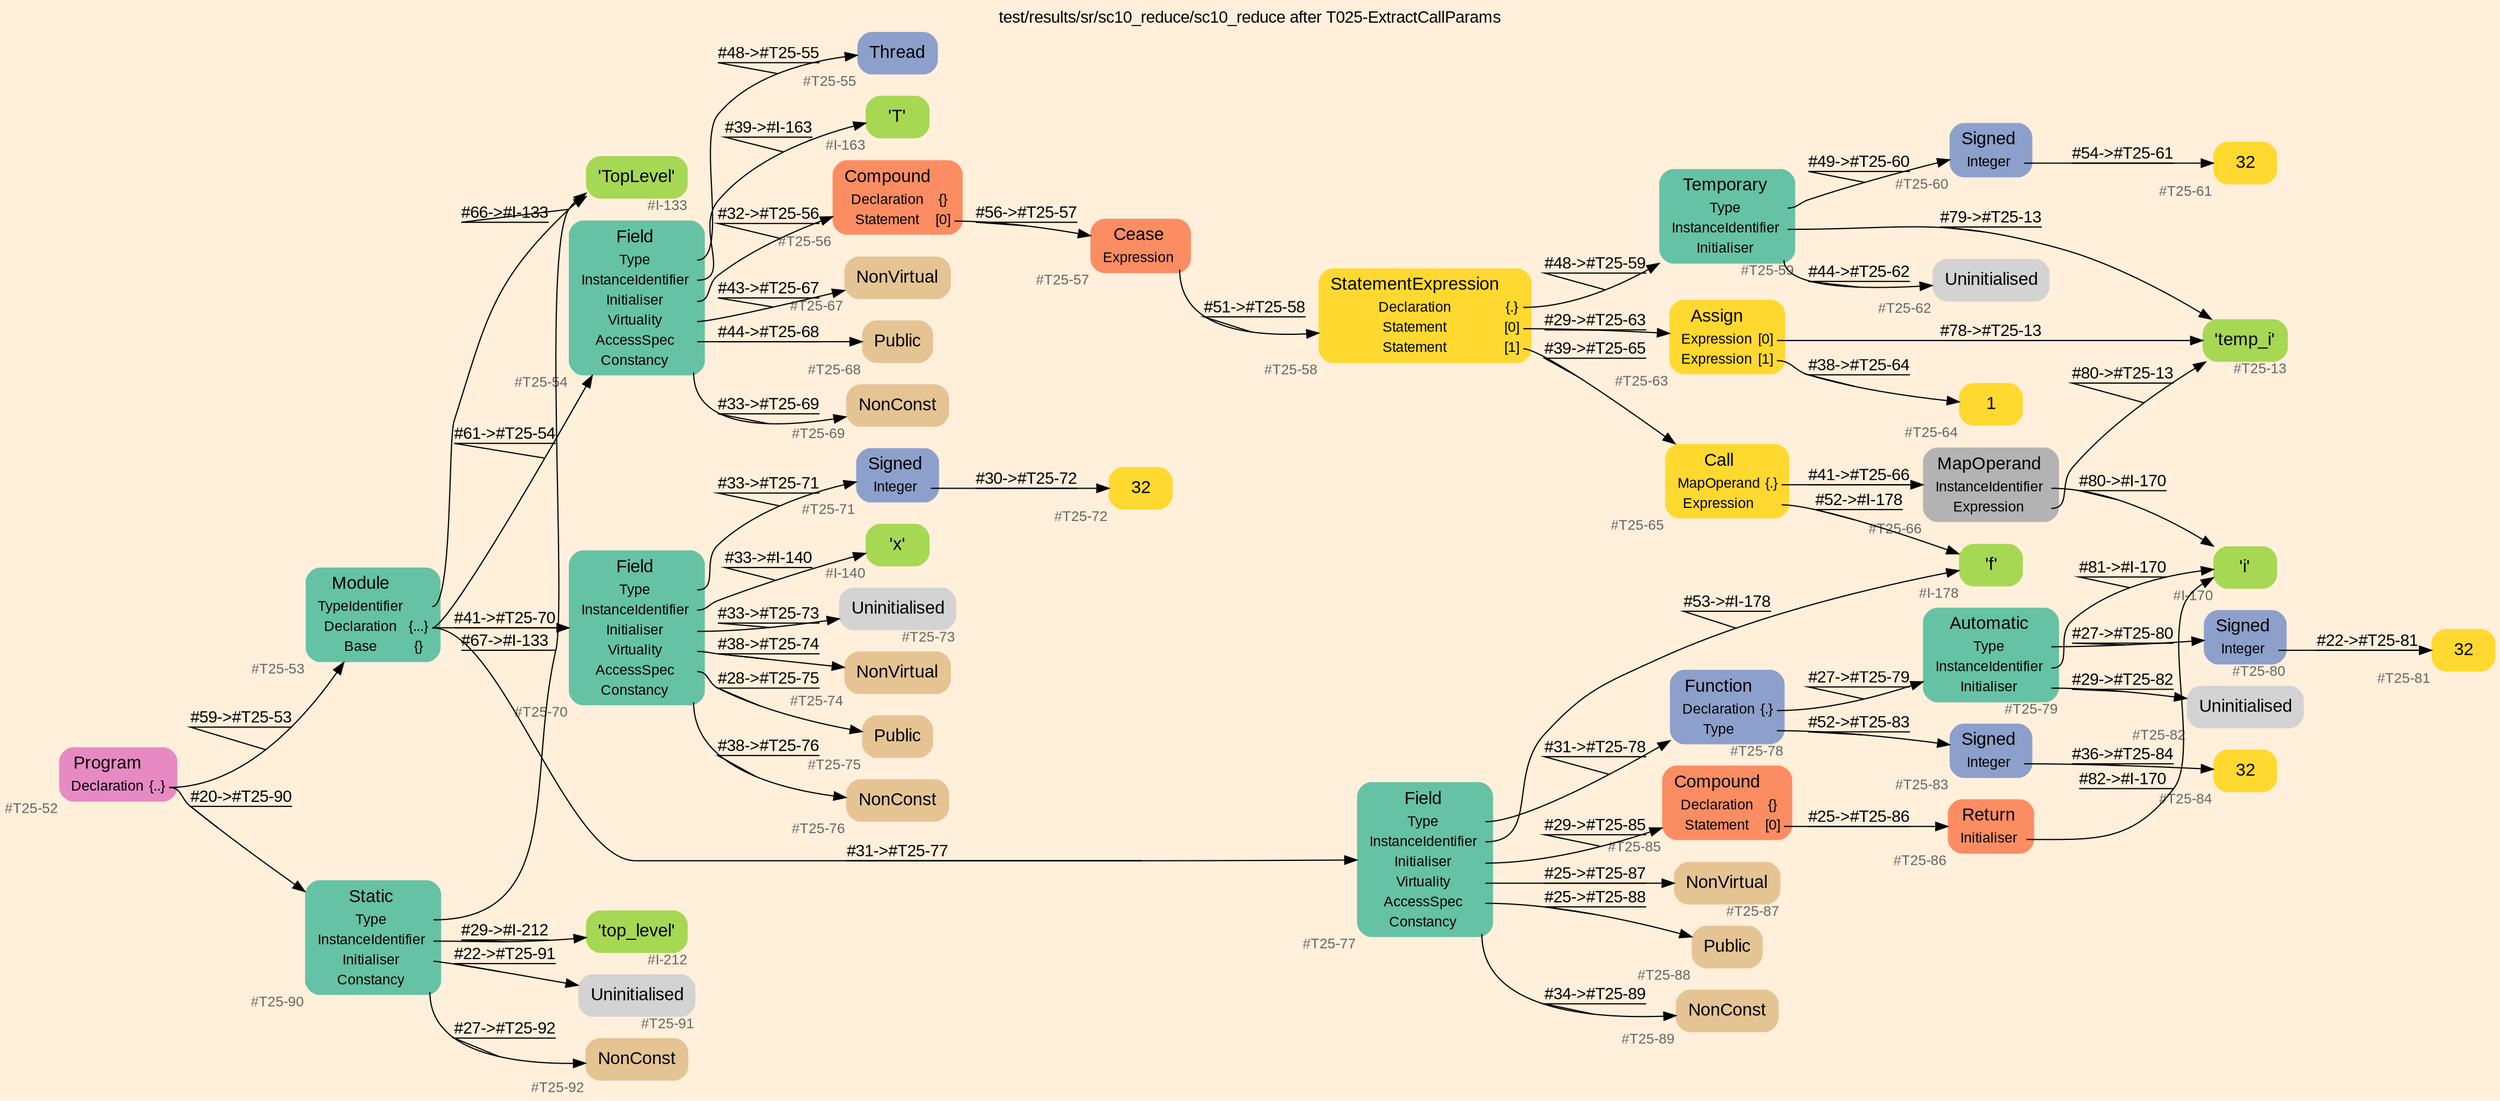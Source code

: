 digraph "test/results/sr/sc10_reduce/sc10_reduce after T025-ExtractCallParams" {
label = "test/results/sr/sc10_reduce/sc10_reduce after T025-ExtractCallParams"
labelloc = t
graph [
    rankdir = "LR"
    ranksep = 0.3
    bgcolor = antiquewhite1
    color = black
    fontcolor = black
    fontname = "Arial"
];
node [
    fontname = "Arial"
];
edge [
    fontname = "Arial"
];

// -------------------- node figure --------------------
// -------- block #T25-52 ----------
"#T25-52" [
    fillcolor = "/set28/4"
    xlabel = "#T25-52"
    fontsize = "12"
    fontcolor = grey40
    shape = "plaintext"
    label = <<TABLE BORDER="0" CELLBORDER="0" CELLSPACING="0">
     <TR><TD><FONT COLOR="black" POINT-SIZE="15">Program</FONT></TD></TR>
     <TR><TD><FONT COLOR="black" POINT-SIZE="12">Declaration</FONT></TD><TD PORT="port0"><FONT COLOR="black" POINT-SIZE="12">{..}</FONT></TD></TR>
    </TABLE>>
    style = "rounded,filled"
];

// -------- block #T25-53 ----------
"#T25-53" [
    fillcolor = "/set28/1"
    xlabel = "#T25-53"
    fontsize = "12"
    fontcolor = grey40
    shape = "plaintext"
    label = <<TABLE BORDER="0" CELLBORDER="0" CELLSPACING="0">
     <TR><TD><FONT COLOR="black" POINT-SIZE="15">Module</FONT></TD></TR>
     <TR><TD><FONT COLOR="black" POINT-SIZE="12">TypeIdentifier</FONT></TD><TD PORT="port0"></TD></TR>
     <TR><TD><FONT COLOR="black" POINT-SIZE="12">Declaration</FONT></TD><TD PORT="port1"><FONT COLOR="black" POINT-SIZE="12">{...}</FONT></TD></TR>
     <TR><TD><FONT COLOR="black" POINT-SIZE="12">Base</FONT></TD><TD PORT="port2"><FONT COLOR="black" POINT-SIZE="12">{}</FONT></TD></TR>
    </TABLE>>
    style = "rounded,filled"
];

// -------- block #I-133 ----------
"#I-133" [
    fillcolor = "/set28/5"
    xlabel = "#I-133"
    fontsize = "12"
    fontcolor = grey40
    shape = "plaintext"
    label = <<TABLE BORDER="0" CELLBORDER="0" CELLSPACING="0">
     <TR><TD><FONT COLOR="black" POINT-SIZE="15">'TopLevel'</FONT></TD></TR>
    </TABLE>>
    style = "rounded,filled"
];

// -------- block #T25-54 ----------
"#T25-54" [
    fillcolor = "/set28/1"
    xlabel = "#T25-54"
    fontsize = "12"
    fontcolor = grey40
    shape = "plaintext"
    label = <<TABLE BORDER="0" CELLBORDER="0" CELLSPACING="0">
     <TR><TD><FONT COLOR="black" POINT-SIZE="15">Field</FONT></TD></TR>
     <TR><TD><FONT COLOR="black" POINT-SIZE="12">Type</FONT></TD><TD PORT="port0"></TD></TR>
     <TR><TD><FONT COLOR="black" POINT-SIZE="12">InstanceIdentifier</FONT></TD><TD PORT="port1"></TD></TR>
     <TR><TD><FONT COLOR="black" POINT-SIZE="12">Initialiser</FONT></TD><TD PORT="port2"></TD></TR>
     <TR><TD><FONT COLOR="black" POINT-SIZE="12">Virtuality</FONT></TD><TD PORT="port3"></TD></TR>
     <TR><TD><FONT COLOR="black" POINT-SIZE="12">AccessSpec</FONT></TD><TD PORT="port4"></TD></TR>
     <TR><TD><FONT COLOR="black" POINT-SIZE="12">Constancy</FONT></TD><TD PORT="port5"></TD></TR>
    </TABLE>>
    style = "rounded,filled"
];

// -------- block #T25-55 ----------
"#T25-55" [
    fillcolor = "/set28/3"
    xlabel = "#T25-55"
    fontsize = "12"
    fontcolor = grey40
    shape = "plaintext"
    label = <<TABLE BORDER="0" CELLBORDER="0" CELLSPACING="0">
     <TR><TD><FONT COLOR="black" POINT-SIZE="15">Thread</FONT></TD></TR>
    </TABLE>>
    style = "rounded,filled"
];

// -------- block #I-163 ----------
"#I-163" [
    fillcolor = "/set28/5"
    xlabel = "#I-163"
    fontsize = "12"
    fontcolor = grey40
    shape = "plaintext"
    label = <<TABLE BORDER="0" CELLBORDER="0" CELLSPACING="0">
     <TR><TD><FONT COLOR="black" POINT-SIZE="15">'T'</FONT></TD></TR>
    </TABLE>>
    style = "rounded,filled"
];

// -------- block #T25-56 ----------
"#T25-56" [
    fillcolor = "/set28/2"
    xlabel = "#T25-56"
    fontsize = "12"
    fontcolor = grey40
    shape = "plaintext"
    label = <<TABLE BORDER="0" CELLBORDER="0" CELLSPACING="0">
     <TR><TD><FONT COLOR="black" POINT-SIZE="15">Compound</FONT></TD></TR>
     <TR><TD><FONT COLOR="black" POINT-SIZE="12">Declaration</FONT></TD><TD PORT="port0"><FONT COLOR="black" POINT-SIZE="12">{}</FONT></TD></TR>
     <TR><TD><FONT COLOR="black" POINT-SIZE="12">Statement</FONT></TD><TD PORT="port1"><FONT COLOR="black" POINT-SIZE="12">[0]</FONT></TD></TR>
    </TABLE>>
    style = "rounded,filled"
];

// -------- block #T25-57 ----------
"#T25-57" [
    fillcolor = "/set28/2"
    xlabel = "#T25-57"
    fontsize = "12"
    fontcolor = grey40
    shape = "plaintext"
    label = <<TABLE BORDER="0" CELLBORDER="0" CELLSPACING="0">
     <TR><TD><FONT COLOR="black" POINT-SIZE="15">Cease</FONT></TD></TR>
     <TR><TD><FONT COLOR="black" POINT-SIZE="12">Expression</FONT></TD><TD PORT="port0"></TD></TR>
    </TABLE>>
    style = "rounded,filled"
];

// -------- block #T25-58 ----------
"#T25-58" [
    fillcolor = "/set28/6"
    xlabel = "#T25-58"
    fontsize = "12"
    fontcolor = grey40
    shape = "plaintext"
    label = <<TABLE BORDER="0" CELLBORDER="0" CELLSPACING="0">
     <TR><TD><FONT COLOR="black" POINT-SIZE="15">StatementExpression</FONT></TD></TR>
     <TR><TD><FONT COLOR="black" POINT-SIZE="12">Declaration</FONT></TD><TD PORT="port0"><FONT COLOR="black" POINT-SIZE="12">{.}</FONT></TD></TR>
     <TR><TD><FONT COLOR="black" POINT-SIZE="12">Statement</FONT></TD><TD PORT="port1"><FONT COLOR="black" POINT-SIZE="12">[0]</FONT></TD></TR>
     <TR><TD><FONT COLOR="black" POINT-SIZE="12">Statement</FONT></TD><TD PORT="port2"><FONT COLOR="black" POINT-SIZE="12">[1]</FONT></TD></TR>
    </TABLE>>
    style = "rounded,filled"
];

// -------- block #T25-59 ----------
"#T25-59" [
    fillcolor = "/set28/1"
    xlabel = "#T25-59"
    fontsize = "12"
    fontcolor = grey40
    shape = "plaintext"
    label = <<TABLE BORDER="0" CELLBORDER="0" CELLSPACING="0">
     <TR><TD><FONT COLOR="black" POINT-SIZE="15">Temporary</FONT></TD></TR>
     <TR><TD><FONT COLOR="black" POINT-SIZE="12">Type</FONT></TD><TD PORT="port0"></TD></TR>
     <TR><TD><FONT COLOR="black" POINT-SIZE="12">InstanceIdentifier</FONT></TD><TD PORT="port1"></TD></TR>
     <TR><TD><FONT COLOR="black" POINT-SIZE="12">Initialiser</FONT></TD><TD PORT="port2"></TD></TR>
    </TABLE>>
    style = "rounded,filled"
];

// -------- block #T25-60 ----------
"#T25-60" [
    fillcolor = "/set28/3"
    xlabel = "#T25-60"
    fontsize = "12"
    fontcolor = grey40
    shape = "plaintext"
    label = <<TABLE BORDER="0" CELLBORDER="0" CELLSPACING="0">
     <TR><TD><FONT COLOR="black" POINT-SIZE="15">Signed</FONT></TD></TR>
     <TR><TD><FONT COLOR="black" POINT-SIZE="12">Integer</FONT></TD><TD PORT="port0"></TD></TR>
    </TABLE>>
    style = "rounded,filled"
];

// -------- block #T25-61 ----------
"#T25-61" [
    fillcolor = "/set28/6"
    xlabel = "#T25-61"
    fontsize = "12"
    fontcolor = grey40
    shape = "plaintext"
    label = <<TABLE BORDER="0" CELLBORDER="0" CELLSPACING="0">
     <TR><TD><FONT COLOR="black" POINT-SIZE="15">32</FONT></TD></TR>
    </TABLE>>
    style = "rounded,filled"
];

// -------- block #T25-13 ----------
"#T25-13" [
    fillcolor = "/set28/5"
    xlabel = "#T25-13"
    fontsize = "12"
    fontcolor = grey40
    shape = "plaintext"
    label = <<TABLE BORDER="0" CELLBORDER="0" CELLSPACING="0">
     <TR><TD><FONT COLOR="black" POINT-SIZE="15">'temp_i'</FONT></TD></TR>
    </TABLE>>
    style = "rounded,filled"
];

// -------- block #T25-62 ----------
"#T25-62" [
    xlabel = "#T25-62"
    fontsize = "12"
    fontcolor = grey40
    shape = "plaintext"
    label = <<TABLE BORDER="0" CELLBORDER="0" CELLSPACING="0">
     <TR><TD><FONT COLOR="black" POINT-SIZE="15">Uninitialised</FONT></TD></TR>
    </TABLE>>
    style = "rounded,filled"
];

// -------- block #T25-63 ----------
"#T25-63" [
    fillcolor = "/set28/6"
    xlabel = "#T25-63"
    fontsize = "12"
    fontcolor = grey40
    shape = "plaintext"
    label = <<TABLE BORDER="0" CELLBORDER="0" CELLSPACING="0">
     <TR><TD><FONT COLOR="black" POINT-SIZE="15">Assign</FONT></TD></TR>
     <TR><TD><FONT COLOR="black" POINT-SIZE="12">Expression</FONT></TD><TD PORT="port0"><FONT COLOR="black" POINT-SIZE="12">[0]</FONT></TD></TR>
     <TR><TD><FONT COLOR="black" POINT-SIZE="12">Expression</FONT></TD><TD PORT="port1"><FONT COLOR="black" POINT-SIZE="12">[1]</FONT></TD></TR>
    </TABLE>>
    style = "rounded,filled"
];

// -------- block #T25-64 ----------
"#T25-64" [
    fillcolor = "/set28/6"
    xlabel = "#T25-64"
    fontsize = "12"
    fontcolor = grey40
    shape = "plaintext"
    label = <<TABLE BORDER="0" CELLBORDER="0" CELLSPACING="0">
     <TR><TD><FONT COLOR="black" POINT-SIZE="15">1</FONT></TD></TR>
    </TABLE>>
    style = "rounded,filled"
];

// -------- block #T25-65 ----------
"#T25-65" [
    fillcolor = "/set28/6"
    xlabel = "#T25-65"
    fontsize = "12"
    fontcolor = grey40
    shape = "plaintext"
    label = <<TABLE BORDER="0" CELLBORDER="0" CELLSPACING="0">
     <TR><TD><FONT COLOR="black" POINT-SIZE="15">Call</FONT></TD></TR>
     <TR><TD><FONT COLOR="black" POINT-SIZE="12">MapOperand</FONT></TD><TD PORT="port0"><FONT COLOR="black" POINT-SIZE="12">{.}</FONT></TD></TR>
     <TR><TD><FONT COLOR="black" POINT-SIZE="12">Expression</FONT></TD><TD PORT="port1"></TD></TR>
    </TABLE>>
    style = "rounded,filled"
];

// -------- block #T25-66 ----------
"#T25-66" [
    fillcolor = "/set28/8"
    xlabel = "#T25-66"
    fontsize = "12"
    fontcolor = grey40
    shape = "plaintext"
    label = <<TABLE BORDER="0" CELLBORDER="0" CELLSPACING="0">
     <TR><TD><FONT COLOR="black" POINT-SIZE="15">MapOperand</FONT></TD></TR>
     <TR><TD><FONT COLOR="black" POINT-SIZE="12">InstanceIdentifier</FONT></TD><TD PORT="port0"></TD></TR>
     <TR><TD><FONT COLOR="black" POINT-SIZE="12">Expression</FONT></TD><TD PORT="port1"></TD></TR>
    </TABLE>>
    style = "rounded,filled"
];

// -------- block #I-170 ----------
"#I-170" [
    fillcolor = "/set28/5"
    xlabel = "#I-170"
    fontsize = "12"
    fontcolor = grey40
    shape = "plaintext"
    label = <<TABLE BORDER="0" CELLBORDER="0" CELLSPACING="0">
     <TR><TD><FONT COLOR="black" POINT-SIZE="15">'i'</FONT></TD></TR>
    </TABLE>>
    style = "rounded,filled"
];

// -------- block #I-178 ----------
"#I-178" [
    fillcolor = "/set28/5"
    xlabel = "#I-178"
    fontsize = "12"
    fontcolor = grey40
    shape = "plaintext"
    label = <<TABLE BORDER="0" CELLBORDER="0" CELLSPACING="0">
     <TR><TD><FONT COLOR="black" POINT-SIZE="15">'f'</FONT></TD></TR>
    </TABLE>>
    style = "rounded,filled"
];

// -------- block #T25-67 ----------
"#T25-67" [
    fillcolor = "/set28/7"
    xlabel = "#T25-67"
    fontsize = "12"
    fontcolor = grey40
    shape = "plaintext"
    label = <<TABLE BORDER="0" CELLBORDER="0" CELLSPACING="0">
     <TR><TD><FONT COLOR="black" POINT-SIZE="15">NonVirtual</FONT></TD></TR>
    </TABLE>>
    style = "rounded,filled"
];

// -------- block #T25-68 ----------
"#T25-68" [
    fillcolor = "/set28/7"
    xlabel = "#T25-68"
    fontsize = "12"
    fontcolor = grey40
    shape = "plaintext"
    label = <<TABLE BORDER="0" CELLBORDER="0" CELLSPACING="0">
     <TR><TD><FONT COLOR="black" POINT-SIZE="15">Public</FONT></TD></TR>
    </TABLE>>
    style = "rounded,filled"
];

// -------- block #T25-69 ----------
"#T25-69" [
    fillcolor = "/set28/7"
    xlabel = "#T25-69"
    fontsize = "12"
    fontcolor = grey40
    shape = "plaintext"
    label = <<TABLE BORDER="0" CELLBORDER="0" CELLSPACING="0">
     <TR><TD><FONT COLOR="black" POINT-SIZE="15">NonConst</FONT></TD></TR>
    </TABLE>>
    style = "rounded,filled"
];

// -------- block #T25-70 ----------
"#T25-70" [
    fillcolor = "/set28/1"
    xlabel = "#T25-70"
    fontsize = "12"
    fontcolor = grey40
    shape = "plaintext"
    label = <<TABLE BORDER="0" CELLBORDER="0" CELLSPACING="0">
     <TR><TD><FONT COLOR="black" POINT-SIZE="15">Field</FONT></TD></TR>
     <TR><TD><FONT COLOR="black" POINT-SIZE="12">Type</FONT></TD><TD PORT="port0"></TD></TR>
     <TR><TD><FONT COLOR="black" POINT-SIZE="12">InstanceIdentifier</FONT></TD><TD PORT="port1"></TD></TR>
     <TR><TD><FONT COLOR="black" POINT-SIZE="12">Initialiser</FONT></TD><TD PORT="port2"></TD></TR>
     <TR><TD><FONT COLOR="black" POINT-SIZE="12">Virtuality</FONT></TD><TD PORT="port3"></TD></TR>
     <TR><TD><FONT COLOR="black" POINT-SIZE="12">AccessSpec</FONT></TD><TD PORT="port4"></TD></TR>
     <TR><TD><FONT COLOR="black" POINT-SIZE="12">Constancy</FONT></TD><TD PORT="port5"></TD></TR>
    </TABLE>>
    style = "rounded,filled"
];

// -------- block #T25-71 ----------
"#T25-71" [
    fillcolor = "/set28/3"
    xlabel = "#T25-71"
    fontsize = "12"
    fontcolor = grey40
    shape = "plaintext"
    label = <<TABLE BORDER="0" CELLBORDER="0" CELLSPACING="0">
     <TR><TD><FONT COLOR="black" POINT-SIZE="15">Signed</FONT></TD></TR>
     <TR><TD><FONT COLOR="black" POINT-SIZE="12">Integer</FONT></TD><TD PORT="port0"></TD></TR>
    </TABLE>>
    style = "rounded,filled"
];

// -------- block #T25-72 ----------
"#T25-72" [
    fillcolor = "/set28/6"
    xlabel = "#T25-72"
    fontsize = "12"
    fontcolor = grey40
    shape = "plaintext"
    label = <<TABLE BORDER="0" CELLBORDER="0" CELLSPACING="0">
     <TR><TD><FONT COLOR="black" POINT-SIZE="15">32</FONT></TD></TR>
    </TABLE>>
    style = "rounded,filled"
];

// -------- block #I-140 ----------
"#I-140" [
    fillcolor = "/set28/5"
    xlabel = "#I-140"
    fontsize = "12"
    fontcolor = grey40
    shape = "plaintext"
    label = <<TABLE BORDER="0" CELLBORDER="0" CELLSPACING="0">
     <TR><TD><FONT COLOR="black" POINT-SIZE="15">'x'</FONT></TD></TR>
    </TABLE>>
    style = "rounded,filled"
];

// -------- block #T25-73 ----------
"#T25-73" [
    xlabel = "#T25-73"
    fontsize = "12"
    fontcolor = grey40
    shape = "plaintext"
    label = <<TABLE BORDER="0" CELLBORDER="0" CELLSPACING="0">
     <TR><TD><FONT COLOR="black" POINT-SIZE="15">Uninitialised</FONT></TD></TR>
    </TABLE>>
    style = "rounded,filled"
];

// -------- block #T25-74 ----------
"#T25-74" [
    fillcolor = "/set28/7"
    xlabel = "#T25-74"
    fontsize = "12"
    fontcolor = grey40
    shape = "plaintext"
    label = <<TABLE BORDER="0" CELLBORDER="0" CELLSPACING="0">
     <TR><TD><FONT COLOR="black" POINT-SIZE="15">NonVirtual</FONT></TD></TR>
    </TABLE>>
    style = "rounded,filled"
];

// -------- block #T25-75 ----------
"#T25-75" [
    fillcolor = "/set28/7"
    xlabel = "#T25-75"
    fontsize = "12"
    fontcolor = grey40
    shape = "plaintext"
    label = <<TABLE BORDER="0" CELLBORDER="0" CELLSPACING="0">
     <TR><TD><FONT COLOR="black" POINT-SIZE="15">Public</FONT></TD></TR>
    </TABLE>>
    style = "rounded,filled"
];

// -------- block #T25-76 ----------
"#T25-76" [
    fillcolor = "/set28/7"
    xlabel = "#T25-76"
    fontsize = "12"
    fontcolor = grey40
    shape = "plaintext"
    label = <<TABLE BORDER="0" CELLBORDER="0" CELLSPACING="0">
     <TR><TD><FONT COLOR="black" POINT-SIZE="15">NonConst</FONT></TD></TR>
    </TABLE>>
    style = "rounded,filled"
];

// -------- block #T25-77 ----------
"#T25-77" [
    fillcolor = "/set28/1"
    xlabel = "#T25-77"
    fontsize = "12"
    fontcolor = grey40
    shape = "plaintext"
    label = <<TABLE BORDER="0" CELLBORDER="0" CELLSPACING="0">
     <TR><TD><FONT COLOR="black" POINT-SIZE="15">Field</FONT></TD></TR>
     <TR><TD><FONT COLOR="black" POINT-SIZE="12">Type</FONT></TD><TD PORT="port0"></TD></TR>
     <TR><TD><FONT COLOR="black" POINT-SIZE="12">InstanceIdentifier</FONT></TD><TD PORT="port1"></TD></TR>
     <TR><TD><FONT COLOR="black" POINT-SIZE="12">Initialiser</FONT></TD><TD PORT="port2"></TD></TR>
     <TR><TD><FONT COLOR="black" POINT-SIZE="12">Virtuality</FONT></TD><TD PORT="port3"></TD></TR>
     <TR><TD><FONT COLOR="black" POINT-SIZE="12">AccessSpec</FONT></TD><TD PORT="port4"></TD></TR>
     <TR><TD><FONT COLOR="black" POINT-SIZE="12">Constancy</FONT></TD><TD PORT="port5"></TD></TR>
    </TABLE>>
    style = "rounded,filled"
];

// -------- block #T25-78 ----------
"#T25-78" [
    fillcolor = "/set28/3"
    xlabel = "#T25-78"
    fontsize = "12"
    fontcolor = grey40
    shape = "plaintext"
    label = <<TABLE BORDER="0" CELLBORDER="0" CELLSPACING="0">
     <TR><TD><FONT COLOR="black" POINT-SIZE="15">Function</FONT></TD></TR>
     <TR><TD><FONT COLOR="black" POINT-SIZE="12">Declaration</FONT></TD><TD PORT="port0"><FONT COLOR="black" POINT-SIZE="12">{.}</FONT></TD></TR>
     <TR><TD><FONT COLOR="black" POINT-SIZE="12">Type</FONT></TD><TD PORT="port1"></TD></TR>
    </TABLE>>
    style = "rounded,filled"
];

// -------- block #T25-79 ----------
"#T25-79" [
    fillcolor = "/set28/1"
    xlabel = "#T25-79"
    fontsize = "12"
    fontcolor = grey40
    shape = "plaintext"
    label = <<TABLE BORDER="0" CELLBORDER="0" CELLSPACING="0">
     <TR><TD><FONT COLOR="black" POINT-SIZE="15">Automatic</FONT></TD></TR>
     <TR><TD><FONT COLOR="black" POINT-SIZE="12">Type</FONT></TD><TD PORT="port0"></TD></TR>
     <TR><TD><FONT COLOR="black" POINT-SIZE="12">InstanceIdentifier</FONT></TD><TD PORT="port1"></TD></TR>
     <TR><TD><FONT COLOR="black" POINT-SIZE="12">Initialiser</FONT></TD><TD PORT="port2"></TD></TR>
    </TABLE>>
    style = "rounded,filled"
];

// -------- block #T25-80 ----------
"#T25-80" [
    fillcolor = "/set28/3"
    xlabel = "#T25-80"
    fontsize = "12"
    fontcolor = grey40
    shape = "plaintext"
    label = <<TABLE BORDER="0" CELLBORDER="0" CELLSPACING="0">
     <TR><TD><FONT COLOR="black" POINT-SIZE="15">Signed</FONT></TD></TR>
     <TR><TD><FONT COLOR="black" POINT-SIZE="12">Integer</FONT></TD><TD PORT="port0"></TD></TR>
    </TABLE>>
    style = "rounded,filled"
];

// -------- block #T25-81 ----------
"#T25-81" [
    fillcolor = "/set28/6"
    xlabel = "#T25-81"
    fontsize = "12"
    fontcolor = grey40
    shape = "plaintext"
    label = <<TABLE BORDER="0" CELLBORDER="0" CELLSPACING="0">
     <TR><TD><FONT COLOR="black" POINT-SIZE="15">32</FONT></TD></TR>
    </TABLE>>
    style = "rounded,filled"
];

// -------- block #T25-82 ----------
"#T25-82" [
    xlabel = "#T25-82"
    fontsize = "12"
    fontcolor = grey40
    shape = "plaintext"
    label = <<TABLE BORDER="0" CELLBORDER="0" CELLSPACING="0">
     <TR><TD><FONT COLOR="black" POINT-SIZE="15">Uninitialised</FONT></TD></TR>
    </TABLE>>
    style = "rounded,filled"
];

// -------- block #T25-83 ----------
"#T25-83" [
    fillcolor = "/set28/3"
    xlabel = "#T25-83"
    fontsize = "12"
    fontcolor = grey40
    shape = "plaintext"
    label = <<TABLE BORDER="0" CELLBORDER="0" CELLSPACING="0">
     <TR><TD><FONT COLOR="black" POINT-SIZE="15">Signed</FONT></TD></TR>
     <TR><TD><FONT COLOR="black" POINT-SIZE="12">Integer</FONT></TD><TD PORT="port0"></TD></TR>
    </TABLE>>
    style = "rounded,filled"
];

// -------- block #T25-84 ----------
"#T25-84" [
    fillcolor = "/set28/6"
    xlabel = "#T25-84"
    fontsize = "12"
    fontcolor = grey40
    shape = "plaintext"
    label = <<TABLE BORDER="0" CELLBORDER="0" CELLSPACING="0">
     <TR><TD><FONT COLOR="black" POINT-SIZE="15">32</FONT></TD></TR>
    </TABLE>>
    style = "rounded,filled"
];

// -------- block #T25-85 ----------
"#T25-85" [
    fillcolor = "/set28/2"
    xlabel = "#T25-85"
    fontsize = "12"
    fontcolor = grey40
    shape = "plaintext"
    label = <<TABLE BORDER="0" CELLBORDER="0" CELLSPACING="0">
     <TR><TD><FONT COLOR="black" POINT-SIZE="15">Compound</FONT></TD></TR>
     <TR><TD><FONT COLOR="black" POINT-SIZE="12">Declaration</FONT></TD><TD PORT="port0"><FONT COLOR="black" POINT-SIZE="12">{}</FONT></TD></TR>
     <TR><TD><FONT COLOR="black" POINT-SIZE="12">Statement</FONT></TD><TD PORT="port1"><FONT COLOR="black" POINT-SIZE="12">[0]</FONT></TD></TR>
    </TABLE>>
    style = "rounded,filled"
];

// -------- block #T25-86 ----------
"#T25-86" [
    fillcolor = "/set28/2"
    xlabel = "#T25-86"
    fontsize = "12"
    fontcolor = grey40
    shape = "plaintext"
    label = <<TABLE BORDER="0" CELLBORDER="0" CELLSPACING="0">
     <TR><TD><FONT COLOR="black" POINT-SIZE="15">Return</FONT></TD></TR>
     <TR><TD><FONT COLOR="black" POINT-SIZE="12">Initialiser</FONT></TD><TD PORT="port0"></TD></TR>
    </TABLE>>
    style = "rounded,filled"
];

// -------- block #T25-87 ----------
"#T25-87" [
    fillcolor = "/set28/7"
    xlabel = "#T25-87"
    fontsize = "12"
    fontcolor = grey40
    shape = "plaintext"
    label = <<TABLE BORDER="0" CELLBORDER="0" CELLSPACING="0">
     <TR><TD><FONT COLOR="black" POINT-SIZE="15">NonVirtual</FONT></TD></TR>
    </TABLE>>
    style = "rounded,filled"
];

// -------- block #T25-88 ----------
"#T25-88" [
    fillcolor = "/set28/7"
    xlabel = "#T25-88"
    fontsize = "12"
    fontcolor = grey40
    shape = "plaintext"
    label = <<TABLE BORDER="0" CELLBORDER="0" CELLSPACING="0">
     <TR><TD><FONT COLOR="black" POINT-SIZE="15">Public</FONT></TD></TR>
    </TABLE>>
    style = "rounded,filled"
];

// -------- block #T25-89 ----------
"#T25-89" [
    fillcolor = "/set28/7"
    xlabel = "#T25-89"
    fontsize = "12"
    fontcolor = grey40
    shape = "plaintext"
    label = <<TABLE BORDER="0" CELLBORDER="0" CELLSPACING="0">
     <TR><TD><FONT COLOR="black" POINT-SIZE="15">NonConst</FONT></TD></TR>
    </TABLE>>
    style = "rounded,filled"
];

// -------- block #T25-90 ----------
"#T25-90" [
    fillcolor = "/set28/1"
    xlabel = "#T25-90"
    fontsize = "12"
    fontcolor = grey40
    shape = "plaintext"
    label = <<TABLE BORDER="0" CELLBORDER="0" CELLSPACING="0">
     <TR><TD><FONT COLOR="black" POINT-SIZE="15">Static</FONT></TD></TR>
     <TR><TD><FONT COLOR="black" POINT-SIZE="12">Type</FONT></TD><TD PORT="port0"></TD></TR>
     <TR><TD><FONT COLOR="black" POINT-SIZE="12">InstanceIdentifier</FONT></TD><TD PORT="port1"></TD></TR>
     <TR><TD><FONT COLOR="black" POINT-SIZE="12">Initialiser</FONT></TD><TD PORT="port2"></TD></TR>
     <TR><TD><FONT COLOR="black" POINT-SIZE="12">Constancy</FONT></TD><TD PORT="port3"></TD></TR>
    </TABLE>>
    style = "rounded,filled"
];

// -------- block #I-212 ----------
"#I-212" [
    fillcolor = "/set28/5"
    xlabel = "#I-212"
    fontsize = "12"
    fontcolor = grey40
    shape = "plaintext"
    label = <<TABLE BORDER="0" CELLBORDER="0" CELLSPACING="0">
     <TR><TD><FONT COLOR="black" POINT-SIZE="15">'top_level'</FONT></TD></TR>
    </TABLE>>
    style = "rounded,filled"
];

// -------- block #T25-91 ----------
"#T25-91" [
    xlabel = "#T25-91"
    fontsize = "12"
    fontcolor = grey40
    shape = "plaintext"
    label = <<TABLE BORDER="0" CELLBORDER="0" CELLSPACING="0">
     <TR><TD><FONT COLOR="black" POINT-SIZE="15">Uninitialised</FONT></TD></TR>
    </TABLE>>
    style = "rounded,filled"
];

// -------- block #T25-92 ----------
"#T25-92" [
    fillcolor = "/set28/7"
    xlabel = "#T25-92"
    fontsize = "12"
    fontcolor = grey40
    shape = "plaintext"
    label = <<TABLE BORDER="0" CELLBORDER="0" CELLSPACING="0">
     <TR><TD><FONT COLOR="black" POINT-SIZE="15">NonConst</FONT></TD></TR>
    </TABLE>>
    style = "rounded,filled"
];

"#T25-52":port0 -> "#T25-53" [
    label = "#59-&gt;#T25-53"
    decorate = true
    color = black
    fontcolor = black
];

"#T25-52":port0 -> "#T25-90" [
    label = "#20-&gt;#T25-90"
    decorate = true
    color = black
    fontcolor = black
];

"#T25-53":port0 -> "#I-133" [
    label = "#66-&gt;#I-133"
    decorate = true
    color = black
    fontcolor = black
];

"#T25-53":port1 -> "#T25-54" [
    label = "#61-&gt;#T25-54"
    decorate = true
    color = black
    fontcolor = black
];

"#T25-53":port1 -> "#T25-70" [
    label = "#41-&gt;#T25-70"
    decorate = true
    color = black
    fontcolor = black
];

"#T25-53":port1 -> "#T25-77" [
    label = "#31-&gt;#T25-77"
    decorate = true
    color = black
    fontcolor = black
];

"#T25-54":port0 -> "#T25-55" [
    label = "#48-&gt;#T25-55"
    decorate = true
    color = black
    fontcolor = black
];

"#T25-54":port1 -> "#I-163" [
    label = "#39-&gt;#I-163"
    decorate = true
    color = black
    fontcolor = black
];

"#T25-54":port2 -> "#T25-56" [
    label = "#32-&gt;#T25-56"
    decorate = true
    color = black
    fontcolor = black
];

"#T25-54":port3 -> "#T25-67" [
    label = "#43-&gt;#T25-67"
    decorate = true
    color = black
    fontcolor = black
];

"#T25-54":port4 -> "#T25-68" [
    label = "#44-&gt;#T25-68"
    decorate = true
    color = black
    fontcolor = black
];

"#T25-54":port5 -> "#T25-69" [
    label = "#33-&gt;#T25-69"
    decorate = true
    color = black
    fontcolor = black
];

"#T25-56":port1 -> "#T25-57" [
    label = "#56-&gt;#T25-57"
    decorate = true
    color = black
    fontcolor = black
];

"#T25-57":port0 -> "#T25-58" [
    label = "#51-&gt;#T25-58"
    decorate = true
    color = black
    fontcolor = black
];

"#T25-58":port0 -> "#T25-59" [
    label = "#48-&gt;#T25-59"
    decorate = true
    color = black
    fontcolor = black
];

"#T25-58":port1 -> "#T25-63" [
    label = "#29-&gt;#T25-63"
    decorate = true
    color = black
    fontcolor = black
];

"#T25-58":port2 -> "#T25-65" [
    label = "#39-&gt;#T25-65"
    decorate = true
    color = black
    fontcolor = black
];

"#T25-59":port0 -> "#T25-60" [
    label = "#49-&gt;#T25-60"
    decorate = true
    color = black
    fontcolor = black
];

"#T25-59":port1 -> "#T25-13" [
    label = "#79-&gt;#T25-13"
    decorate = true
    color = black
    fontcolor = black
];

"#T25-59":port2 -> "#T25-62" [
    label = "#44-&gt;#T25-62"
    decorate = true
    color = black
    fontcolor = black
];

"#T25-60":port0 -> "#T25-61" [
    label = "#54-&gt;#T25-61"
    decorate = true
    color = black
    fontcolor = black
];

"#T25-63":port0 -> "#T25-13" [
    label = "#78-&gt;#T25-13"
    decorate = true
    color = black
    fontcolor = black
];

"#T25-63":port1 -> "#T25-64" [
    label = "#38-&gt;#T25-64"
    decorate = true
    color = black
    fontcolor = black
];

"#T25-65":port0 -> "#T25-66" [
    label = "#41-&gt;#T25-66"
    decorate = true
    color = black
    fontcolor = black
];

"#T25-65":port1 -> "#I-178" [
    label = "#52-&gt;#I-178"
    decorate = true
    color = black
    fontcolor = black
];

"#T25-66":port0 -> "#I-170" [
    label = "#80-&gt;#I-170"
    decorate = true
    color = black
    fontcolor = black
];

"#T25-66":port1 -> "#T25-13" [
    label = "#80-&gt;#T25-13"
    decorate = true
    color = black
    fontcolor = black
];

"#T25-70":port0 -> "#T25-71" [
    label = "#33-&gt;#T25-71"
    decorate = true
    color = black
    fontcolor = black
];

"#T25-70":port1 -> "#I-140" [
    label = "#33-&gt;#I-140"
    decorate = true
    color = black
    fontcolor = black
];

"#T25-70":port2 -> "#T25-73" [
    label = "#33-&gt;#T25-73"
    decorate = true
    color = black
    fontcolor = black
];

"#T25-70":port3 -> "#T25-74" [
    label = "#38-&gt;#T25-74"
    decorate = true
    color = black
    fontcolor = black
];

"#T25-70":port4 -> "#T25-75" [
    label = "#28-&gt;#T25-75"
    decorate = true
    color = black
    fontcolor = black
];

"#T25-70":port5 -> "#T25-76" [
    label = "#38-&gt;#T25-76"
    decorate = true
    color = black
    fontcolor = black
];

"#T25-71":port0 -> "#T25-72" [
    label = "#30-&gt;#T25-72"
    decorate = true
    color = black
    fontcolor = black
];

"#T25-77":port0 -> "#T25-78" [
    label = "#31-&gt;#T25-78"
    decorate = true
    color = black
    fontcolor = black
];

"#T25-77":port1 -> "#I-178" [
    label = "#53-&gt;#I-178"
    decorate = true
    color = black
    fontcolor = black
];

"#T25-77":port2 -> "#T25-85" [
    label = "#29-&gt;#T25-85"
    decorate = true
    color = black
    fontcolor = black
];

"#T25-77":port3 -> "#T25-87" [
    label = "#25-&gt;#T25-87"
    decorate = true
    color = black
    fontcolor = black
];

"#T25-77":port4 -> "#T25-88" [
    label = "#25-&gt;#T25-88"
    decorate = true
    color = black
    fontcolor = black
];

"#T25-77":port5 -> "#T25-89" [
    label = "#34-&gt;#T25-89"
    decorate = true
    color = black
    fontcolor = black
];

"#T25-78":port0 -> "#T25-79" [
    label = "#27-&gt;#T25-79"
    decorate = true
    color = black
    fontcolor = black
];

"#T25-78":port1 -> "#T25-83" [
    label = "#52-&gt;#T25-83"
    decorate = true
    color = black
    fontcolor = black
];

"#T25-79":port0 -> "#T25-80" [
    label = "#27-&gt;#T25-80"
    decorate = true
    color = black
    fontcolor = black
];

"#T25-79":port1 -> "#I-170" [
    label = "#81-&gt;#I-170"
    decorate = true
    color = black
    fontcolor = black
];

"#T25-79":port2 -> "#T25-82" [
    label = "#29-&gt;#T25-82"
    decorate = true
    color = black
    fontcolor = black
];

"#T25-80":port0 -> "#T25-81" [
    label = "#22-&gt;#T25-81"
    decorate = true
    color = black
    fontcolor = black
];

"#T25-83":port0 -> "#T25-84" [
    label = "#36-&gt;#T25-84"
    decorate = true
    color = black
    fontcolor = black
];

"#T25-85":port1 -> "#T25-86" [
    label = "#25-&gt;#T25-86"
    decorate = true
    color = black
    fontcolor = black
];

"#T25-86":port0 -> "#I-170" [
    label = "#82-&gt;#I-170"
    decorate = true
    color = black
    fontcolor = black
];

"#T25-90":port0 -> "#I-133" [
    label = "#67-&gt;#I-133"
    decorate = true
    color = black
    fontcolor = black
];

"#T25-90":port1 -> "#I-212" [
    label = "#29-&gt;#I-212"
    decorate = true
    color = black
    fontcolor = black
];

"#T25-90":port2 -> "#T25-91" [
    label = "#22-&gt;#T25-91"
    decorate = true
    color = black
    fontcolor = black
];

"#T25-90":port3 -> "#T25-92" [
    label = "#27-&gt;#T25-92"
    decorate = true
    color = black
    fontcolor = black
];


}
